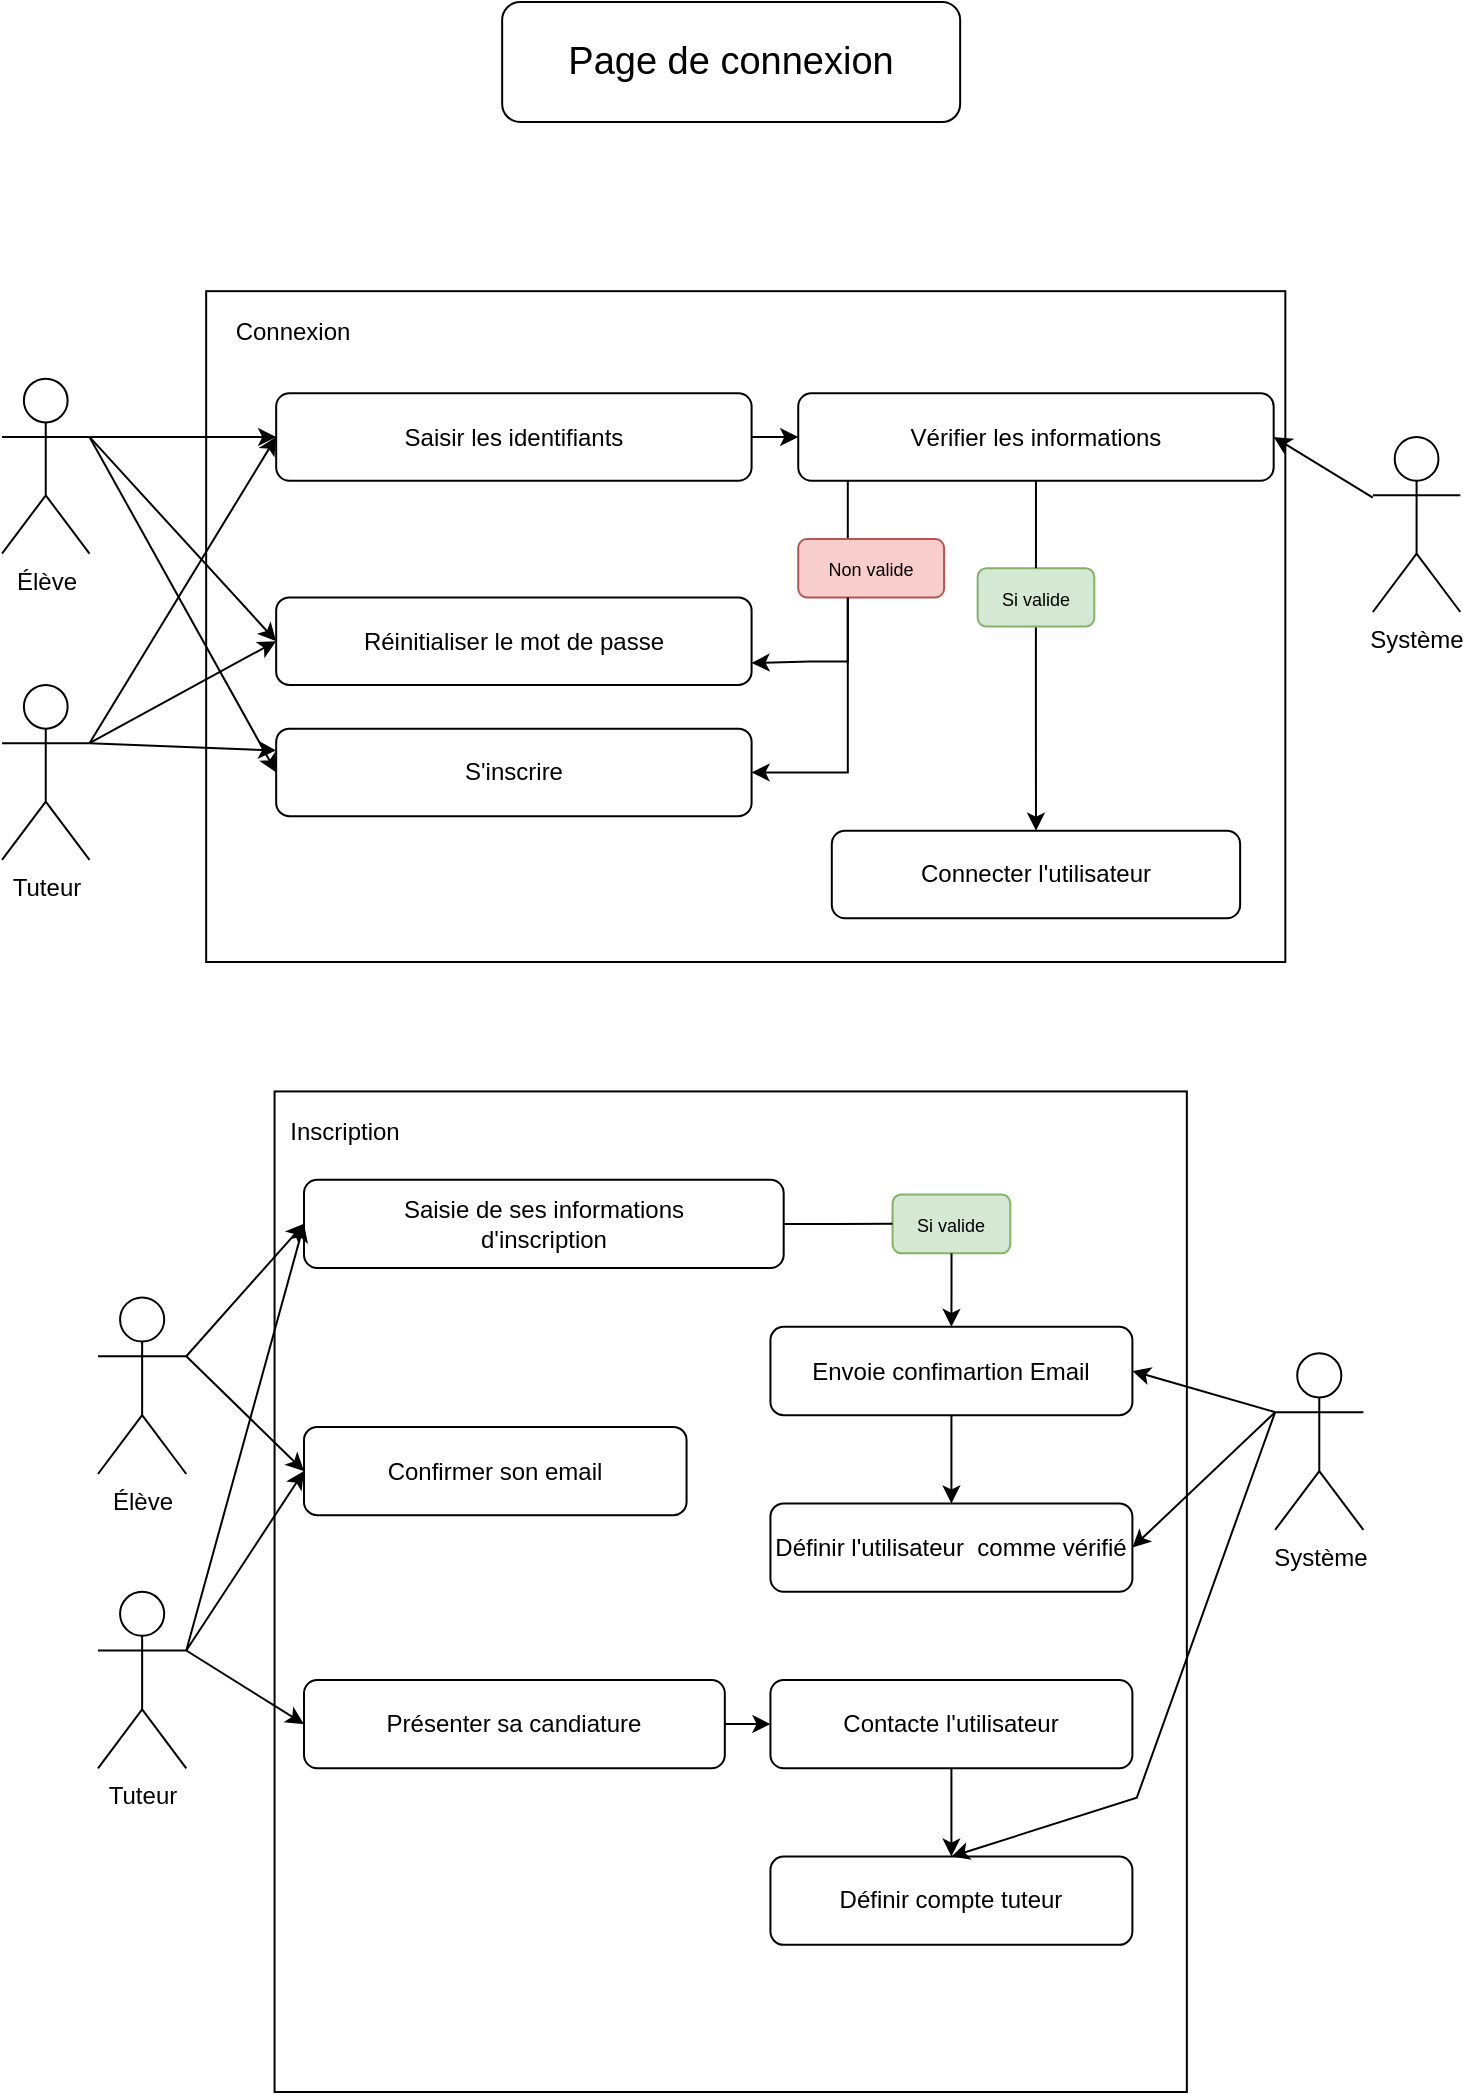 <mxfile version="15.8.7" type="device"><diagram id="euqtT4Iu_5jtrrgRJxPY" name="Page-1"><mxGraphModel dx="2031" dy="1236" grid="1" gridSize="10" guides="1" tooltips="1" connect="1" arrows="1" fold="1" page="1" pageScale="1" pageWidth="827" pageHeight="1169" math="0" shadow="0"><root><mxCell id="0"/><mxCell id="1" parent="0"/><mxCell id="zngHvWlQEzeKrOA0Q3WO-31" value="&lt;font style=&quot;font-size: 19px&quot;&gt;Page de connexion&lt;/font&gt;" style="rounded=1;whiteSpace=wrap;html=1;" parent="1" vertex="1"><mxGeometry x="299.08" y="40" width="229" height="60" as="geometry"/></mxCell><mxCell id="SieTPkq-pwzlfuYwBMPJ-8" value="" style="group" vertex="1" connectable="0" parent="1"><mxGeometry x="49" y="170" width="729.17" height="350" as="geometry"/></mxCell><mxCell id="HAJnKKO_WE9BsoDMj3L7-26" value="" style="rounded=0;whiteSpace=wrap;html=1;align=left;" parent="SieTPkq-pwzlfuYwBMPJ-8" vertex="1"><mxGeometry x="102.084" y="14.583" width="539.586" height="335.417" as="geometry"/></mxCell><mxCell id="HAJnKKO_WE9BsoDMj3L7-35" value="Élève" style="shape=umlActor;verticalLabelPosition=bottom;verticalAlign=top;html=1;outlineConnect=0;" parent="SieTPkq-pwzlfuYwBMPJ-8" vertex="1"><mxGeometry y="58.333" width="43.75" height="87.5" as="geometry"/></mxCell><mxCell id="HAJnKKO_WE9BsoDMj3L7-37" value="Tuteur" style="shape=umlActor;verticalLabelPosition=bottom;verticalAlign=top;html=1;outlineConnect=0;" parent="SieTPkq-pwzlfuYwBMPJ-8" vertex="1"><mxGeometry y="211.458" width="43.75" height="87.5" as="geometry"/></mxCell><mxCell id="HAJnKKO_WE9BsoDMj3L7-38" value="&lt;p&gt;&lt;span style=&quot;left: 112.897px ; top: 659.358px ; transform: scalex(1.14)&quot; dir=&quot;ltr&quot;&gt;&lt;font style=&quot;font-size: 12px&quot;&gt;Connexion&lt;/font&gt;&lt;/span&gt;&lt;/p&gt;" style="text;html=1;align=center;verticalAlign=middle;resizable=0;points=[];autosize=1;strokeColor=none;fillColor=none;" parent="SieTPkq-pwzlfuYwBMPJ-8" vertex="1"><mxGeometry x="110.002" y="14.58" width="70" height="40" as="geometry"/></mxCell><mxCell id="HAJnKKO_WE9BsoDMj3L7-39" value="&lt;span&gt;Saisir les identifiants&lt;/span&gt;" style="rounded=1;whiteSpace=wrap;html=1;fontFamily=Helvetica;fontSize=12;" parent="SieTPkq-pwzlfuYwBMPJ-8" vertex="1"><mxGeometry x="137.084" y="65.625" width="237.709" height="43.75" as="geometry"/></mxCell><mxCell id="HAJnKKO_WE9BsoDMj3L7-64" value="" style="endArrow=classic;html=1;rounded=0;fontSize=9;exitX=1;exitY=0.333;exitDx=0;exitDy=0;exitPerimeter=0;entryX=0;entryY=0.5;entryDx=0;entryDy=0;" parent="SieTPkq-pwzlfuYwBMPJ-8" source="HAJnKKO_WE9BsoDMj3L7-35" target="HAJnKKO_WE9BsoDMj3L7-39" edge="1"><mxGeometry width="50" height="50" relative="1" as="geometry"><mxPoint x="68.542" y="204.167" as="sourcePoint"/><mxPoint x="141.459" y="131.25" as="targetPoint"/></mxGeometry></mxCell><mxCell id="HAJnKKO_WE9BsoDMj3L7-68" value="" style="endArrow=classic;html=1;rounded=0;fontSize=9;exitX=1;exitY=0.333;exitDx=0;exitDy=0;exitPerimeter=0;entryX=0;entryY=0.5;entryDx=0;entryDy=0;" parent="SieTPkq-pwzlfuYwBMPJ-8" source="HAJnKKO_WE9BsoDMj3L7-37" target="HAJnKKO_WE9BsoDMj3L7-39" edge="1"><mxGeometry width="50" height="50" relative="1" as="geometry"><mxPoint x="68.542" y="240.625" as="sourcePoint"/><mxPoint x="199.793" y="233.333" as="targetPoint"/></mxGeometry></mxCell><mxCell id="zngHvWlQEzeKrOA0Q3WO-1" value="Système&lt;br&gt;" style="shape=umlActor;verticalLabelPosition=bottom;verticalAlign=top;html=1;outlineConnect=0;" parent="SieTPkq-pwzlfuYwBMPJ-8" vertex="1"><mxGeometry x="685.42" y="87.5" width="43.75" height="87.5" as="geometry"/></mxCell><mxCell id="zngHvWlQEzeKrOA0Q3WO-2" value="&lt;span&gt;Vérifier les informations&lt;/span&gt;" style="rounded=1;whiteSpace=wrap;html=1;fontFamily=Helvetica;fontSize=12;" parent="SieTPkq-pwzlfuYwBMPJ-8" vertex="1"><mxGeometry x="398.127" y="65.625" width="237.709" height="43.75" as="geometry"/></mxCell><mxCell id="zngHvWlQEzeKrOA0Q3WO-8" style="edgeStyle=orthogonalEdgeStyle;rounded=0;orthogonalLoop=1;jettySize=auto;html=1;" parent="SieTPkq-pwzlfuYwBMPJ-8" source="HAJnKKO_WE9BsoDMj3L7-39" target="zngHvWlQEzeKrOA0Q3WO-2" edge="1"><mxGeometry relative="1" as="geometry"/></mxCell><mxCell id="zngHvWlQEzeKrOA0Q3WO-5" value="" style="endArrow=classic;html=1;rounded=0;entryX=1;entryY=0.5;entryDx=0;entryDy=0;" parent="SieTPkq-pwzlfuYwBMPJ-8" source="zngHvWlQEzeKrOA0Q3WO-1" target="zngHvWlQEzeKrOA0Q3WO-2" edge="1"><mxGeometry width="50" height="50" relative="1" as="geometry"><mxPoint x="525.002" y="510.417" as="sourcePoint"/><mxPoint x="597.919" y="437.5" as="targetPoint"/></mxGeometry></mxCell><mxCell id="zngHvWlQEzeKrOA0Q3WO-6" value="&lt;span&gt;Connecter l'utilisateur&lt;/span&gt;" style="rounded=1;whiteSpace=wrap;html=1;fontFamily=Helvetica;fontSize=12;" parent="SieTPkq-pwzlfuYwBMPJ-8" vertex="1"><mxGeometry x="414.898" y="284.375" width="204.168" height="43.75" as="geometry"/></mxCell><mxCell id="zngHvWlQEzeKrOA0Q3WO-9" value="&lt;span&gt;Réinitialiser le mot de passe&lt;/span&gt;" style="rounded=1;whiteSpace=wrap;html=1;fontFamily=Helvetica;fontSize=12;" parent="SieTPkq-pwzlfuYwBMPJ-8" vertex="1"><mxGeometry x="137.084" y="167.708" width="237.709" height="43.75" as="geometry"/></mxCell><mxCell id="zngHvWlQEzeKrOA0Q3WO-10" value="&lt;span&gt;S'inscrire&lt;/span&gt;" style="rounded=1;whiteSpace=wrap;html=1;fontFamily=Helvetica;fontSize=12;" parent="SieTPkq-pwzlfuYwBMPJ-8" vertex="1"><mxGeometry x="137.084" y="233.333" width="237.709" height="43.75" as="geometry"/></mxCell><mxCell id="zngHvWlQEzeKrOA0Q3WO-13" style="edgeStyle=orthogonalEdgeStyle;rounded=0;orthogonalLoop=1;jettySize=auto;html=1;entryX=1;entryY=0.75;entryDx=0;entryDy=0;" parent="SieTPkq-pwzlfuYwBMPJ-8" source="zngHvWlQEzeKrOA0Q3WO-2" target="zngHvWlQEzeKrOA0Q3WO-9" edge="1"><mxGeometry relative="1" as="geometry"><Array as="points"><mxPoint x="422.919" y="199.792"/><mxPoint x="403.96" y="199.792"/></Array></mxGeometry></mxCell><mxCell id="zngHvWlQEzeKrOA0Q3WO-17" value="" style="endArrow=classic;html=1;rounded=0;fontSize=9;entryX=0;entryY=0.5;entryDx=0;entryDy=0;exitX=1;exitY=0.333;exitDx=0;exitDy=0;exitPerimeter=0;" parent="SieTPkq-pwzlfuYwBMPJ-8" source="HAJnKKO_WE9BsoDMj3L7-37" target="zngHvWlQEzeKrOA0Q3WO-9" edge="1"><mxGeometry width="50" height="50" relative="1" as="geometry"><mxPoint x="72.917" y="233.333" as="sourcePoint"/><mxPoint x="151.667" y="102.083" as="targetPoint"/></mxGeometry></mxCell><mxCell id="zngHvWlQEzeKrOA0Q3WO-18" value="" style="endArrow=classic;html=1;rounded=0;fontSize=9;entryX=0;entryY=0.25;entryDx=0;entryDy=0;exitX=1;exitY=0.333;exitDx=0;exitDy=0;exitPerimeter=0;" parent="SieTPkq-pwzlfuYwBMPJ-8" source="HAJnKKO_WE9BsoDMj3L7-37" target="zngHvWlQEzeKrOA0Q3WO-10" edge="1"><mxGeometry width="50" height="50" relative="1" as="geometry"><mxPoint x="72.917" y="233.333" as="sourcePoint"/><mxPoint x="151.667" y="204.167" as="targetPoint"/></mxGeometry></mxCell><mxCell id="zngHvWlQEzeKrOA0Q3WO-19" value="" style="endArrow=classic;html=1;rounded=0;fontSize=9;exitX=1;exitY=0.333;exitDx=0;exitDy=0;exitPerimeter=0;entryX=0;entryY=0.5;entryDx=0;entryDy=0;" parent="SieTPkq-pwzlfuYwBMPJ-8" source="HAJnKKO_WE9BsoDMj3L7-35" target="zngHvWlQEzeKrOA0Q3WO-10" edge="1"><mxGeometry width="50" height="50" relative="1" as="geometry"><mxPoint x="58.334" y="102.083" as="sourcePoint"/><mxPoint x="151.667" y="102.083" as="targetPoint"/></mxGeometry></mxCell><mxCell id="zngHvWlQEzeKrOA0Q3WO-20" value="" style="endArrow=classic;html=1;rounded=0;fontSize=9;exitX=1;exitY=0.333;exitDx=0;exitDy=0;exitPerimeter=0;entryX=0;entryY=0.5;entryDx=0;entryDy=0;" parent="SieTPkq-pwzlfuYwBMPJ-8" source="HAJnKKO_WE9BsoDMj3L7-35" target="zngHvWlQEzeKrOA0Q3WO-9" edge="1"><mxGeometry width="50" height="50" relative="1" as="geometry"><mxPoint x="58.334" y="102.083" as="sourcePoint"/><mxPoint x="151.667" y="269.792" as="targetPoint"/></mxGeometry></mxCell><mxCell id="zngHvWlQEzeKrOA0Q3WO-16" value="&lt;span&gt;&lt;font style=&quot;font-size: 9px&quot;&gt;Non valide&lt;/font&gt;&lt;/span&gt;" style="rounded=1;whiteSpace=wrap;html=1;fontFamily=Helvetica;fontSize=12;strokeColor=#b85450;fillColor=#f8cecc;" parent="SieTPkq-pwzlfuYwBMPJ-8" vertex="1"><mxGeometry x="398.127" y="138.542" width="72.917" height="29.167" as="geometry"/></mxCell><mxCell id="zngHvWlQEzeKrOA0Q3WO-14" style="edgeStyle=orthogonalEdgeStyle;rounded=0;orthogonalLoop=1;jettySize=auto;html=1;entryX=1;entryY=0.5;entryDx=0;entryDy=0;startArrow=none;" parent="SieTPkq-pwzlfuYwBMPJ-8" source="zngHvWlQEzeKrOA0Q3WO-16" target="zngHvWlQEzeKrOA0Q3WO-10" edge="1"><mxGeometry relative="1" as="geometry"><Array as="points"><mxPoint x="422.919" y="255.208"/></Array></mxGeometry></mxCell><mxCell id="SieTPkq-pwzlfuYwBMPJ-4" style="edgeStyle=orthogonalEdgeStyle;rounded=0;orthogonalLoop=1;jettySize=auto;html=1;" edge="1" parent="SieTPkq-pwzlfuYwBMPJ-8" source="zngHvWlQEzeKrOA0Q3WO-15" target="zngHvWlQEzeKrOA0Q3WO-6"><mxGeometry relative="1" as="geometry"/></mxCell><mxCell id="zngHvWlQEzeKrOA0Q3WO-15" value="&lt;span&gt;&lt;font style=&quot;font-size: 9px&quot;&gt;Si valide&lt;/font&gt;&lt;/span&gt;" style="rounded=1;whiteSpace=wrap;html=1;fontFamily=Helvetica;fontSize=12;strokeColor=#82b366;fillColor=#d5e8d4;" parent="SieTPkq-pwzlfuYwBMPJ-8" vertex="1"><mxGeometry x="487.815" y="153.125" width="58.334" height="29.167" as="geometry"/></mxCell><mxCell id="SieTPkq-pwzlfuYwBMPJ-3" value="" style="edgeStyle=orthogonalEdgeStyle;rounded=0;orthogonalLoop=1;jettySize=auto;html=1;endArrow=none;" edge="1" parent="SieTPkq-pwzlfuYwBMPJ-8" source="zngHvWlQEzeKrOA0Q3WO-2" target="zngHvWlQEzeKrOA0Q3WO-15"><mxGeometry relative="1" as="geometry"><Array as="points"/><mxPoint x="554.211" y="109.375" as="sourcePoint"/><mxPoint x="554.211" y="255.208" as="targetPoint"/></mxGeometry></mxCell><mxCell id="SieTPkq-pwzlfuYwBMPJ-9" value="" style="group" vertex="1" connectable="0" parent="1"><mxGeometry x="97" y="570" width="632.71" height="515" as="geometry"/></mxCell><mxCell id="D4VSca1YdT4HqjFj-nFp-2" value="" style="rounded=0;whiteSpace=wrap;html=1;align=left;" parent="SieTPkq-pwzlfuYwBMPJ-9" vertex="1"><mxGeometry x="88.285" y="14.714" width="456.14" height="500.286" as="geometry"/></mxCell><mxCell id="D4VSca1YdT4HqjFj-nFp-3" value="Élève" style="shape=umlActor;verticalLabelPosition=bottom;verticalAlign=top;html=1;outlineConnect=0;" parent="SieTPkq-pwzlfuYwBMPJ-9" vertex="1"><mxGeometry y="117.714" width="44.143" height="88.286" as="geometry"/></mxCell><mxCell id="D4VSca1YdT4HqjFj-nFp-5" value="&lt;p&gt;&lt;span style=&quot;left: 112.897px ; top: 659.358px ; transform: scalex(1.14)&quot; dir=&quot;ltr&quot;&gt;&lt;font style=&quot;font-size: 12px&quot;&gt;Inscription&lt;/font&gt;&lt;/span&gt;&lt;/p&gt;" style="text;html=1;align=center;verticalAlign=middle;resizable=0;points=[];autosize=1;strokeColor=none;fillColor=none;" parent="SieTPkq-pwzlfuYwBMPJ-9" vertex="1"><mxGeometry x="88.284" y="15" width="70" height="40" as="geometry"/></mxCell><mxCell id="D4VSca1YdT4HqjFj-nFp-7" value="&lt;span&gt;Saisie de ses informations&lt;br&gt;d'inscription&lt;br&gt;&lt;/span&gt;" style="rounded=1;whiteSpace=wrap;html=1;fontFamily=Helvetica;fontSize=12;" parent="SieTPkq-pwzlfuYwBMPJ-9" vertex="1"><mxGeometry x="102.999" y="58.857" width="239.841" height="44.143" as="geometry"/></mxCell><mxCell id="D4VSca1YdT4HqjFj-nFp-15" value="" style="endArrow=classic;html=1;rounded=0;fontSize=9;exitX=1;exitY=0.333;exitDx=0;exitDy=0;exitPerimeter=0;entryX=0;entryY=0.5;entryDx=0;entryDy=0;" parent="SieTPkq-pwzlfuYwBMPJ-9" source="D4VSca1YdT4HqjFj-nFp-3" target="D4VSca1YdT4HqjFj-nFp-7" edge="1"><mxGeometry width="50" height="50" relative="1" as="geometry"><mxPoint x="10.3" y="220.714" as="sourcePoint"/><mxPoint x="14.714" y="58.857" as="targetPoint"/></mxGeometry></mxCell><mxCell id="D4VSca1YdT4HqjFj-nFp-25" value="Système&lt;br&gt;" style="shape=umlActor;verticalLabelPosition=bottom;verticalAlign=top;html=1;outlineConnect=0;" parent="SieTPkq-pwzlfuYwBMPJ-9" vertex="1"><mxGeometry x="588.567" y="145.671" width="44.143" height="88.286" as="geometry"/></mxCell><mxCell id="D4VSca1YdT4HqjFj-nFp-28" value="Envoie confimartion Email" style="rounded=1;whiteSpace=wrap;html=1;fontFamily=Helvetica;fontSize=12;" parent="SieTPkq-pwzlfuYwBMPJ-9" vertex="1"><mxGeometry x="336.219" y="132.429" width="180.984" height="44.143" as="geometry"/></mxCell><mxCell id="D4VSca1YdT4HqjFj-nFp-32" value="Confirmer son email" style="rounded=1;whiteSpace=wrap;html=1;fontFamily=Helvetica;fontSize=12;" parent="SieTPkq-pwzlfuYwBMPJ-9" vertex="1"><mxGeometry x="102.999" y="182.457" width="191.284" height="44.143" as="geometry"/></mxCell><mxCell id="D4VSca1YdT4HqjFj-nFp-34" value="Définir l'utilisateur&amp;nbsp; comme vérifié" style="rounded=1;whiteSpace=wrap;html=1;fontFamily=Helvetica;fontSize=12;" parent="SieTPkq-pwzlfuYwBMPJ-9" vertex="1"><mxGeometry x="336.219" y="220.714" width="180.984" height="44.143" as="geometry"/></mxCell><mxCell id="D4VSca1YdT4HqjFj-nFp-36" value="" style="endArrow=classic;html=1;rounded=0;fontSize=9;exitX=0;exitY=0.333;exitDx=0;exitDy=0;exitPerimeter=0;entryX=1;entryY=0.5;entryDx=0;entryDy=0;" parent="SieTPkq-pwzlfuYwBMPJ-9" source="D4VSca1YdT4HqjFj-nFp-25" target="D4VSca1YdT4HqjFj-nFp-28" edge="1"><mxGeometry width="50" height="50" relative="1" as="geometry"><mxPoint x="735.709" y="222.921" as="sourcePoint"/><mxPoint x="843.123" y="200.85" as="targetPoint"/></mxGeometry></mxCell><mxCell id="zngHvWlQEzeKrOA0Q3WO-23" style="edgeStyle=orthogonalEdgeStyle;rounded=0;orthogonalLoop=1;jettySize=auto;html=1;entryX=0.5;entryY=0;entryDx=0;entryDy=0;" parent="SieTPkq-pwzlfuYwBMPJ-9" source="D4VSca1YdT4HqjFj-nFp-28" target="D4VSca1YdT4HqjFj-nFp-34" edge="1"><mxGeometry relative="1" as="geometry"/></mxCell><mxCell id="D4VSca1YdT4HqjFj-nFp-37" value="" style="endArrow=classic;html=1;rounded=0;fontSize=9;exitX=0;exitY=0.333;exitDx=0;exitDy=0;exitPerimeter=0;entryX=1;entryY=0.5;entryDx=0;entryDy=0;" parent="SieTPkq-pwzlfuYwBMPJ-9" source="D4VSca1YdT4HqjFj-nFp-25" target="D4VSca1YdT4HqjFj-nFp-34" edge="1"><mxGeometry width="50" height="50" relative="1" as="geometry"><mxPoint x="838.709" y="80.929" as="sourcePoint"/><mxPoint x="592.982" y="169.214" as="targetPoint"/></mxGeometry></mxCell><mxCell id="D4VSca1YdT4HqjFj-nFp-11" value="&lt;span&gt;&lt;font style=&quot;font-size: 9px&quot;&gt;Si valide&lt;/font&gt;&lt;/span&gt;" style="rounded=1;whiteSpace=wrap;html=1;fontFamily=Helvetica;fontSize=12;strokeColor=#82b366;fillColor=#d5e8d4;" parent="SieTPkq-pwzlfuYwBMPJ-9" vertex="1"><mxGeometry x="397.283" y="66.214" width="58.857" height="29.429" as="geometry"/></mxCell><mxCell id="D4VSca1YdT4HqjFj-nFp-39" value="" style="edgeStyle=orthogonalEdgeStyle;rounded=0;orthogonalLoop=1;jettySize=auto;html=1;endArrow=none;" parent="SieTPkq-pwzlfuYwBMPJ-9" source="D4VSca1YdT4HqjFj-nFp-7" target="D4VSca1YdT4HqjFj-nFp-11" edge="1"><mxGeometry relative="1" as="geometry"><mxPoint x="357.555" y="80.929" as="sourcePoint"/><mxPoint x="487.75" y="132.429" as="targetPoint"/></mxGeometry></mxCell><mxCell id="D4VSca1YdT4HqjFj-nFp-46" value="Présenter sa candiature" style="rounded=1;whiteSpace=wrap;html=1;fontFamily=Helvetica;fontSize=12;" parent="SieTPkq-pwzlfuYwBMPJ-9" vertex="1"><mxGeometry x="102.999" y="309" width="210.413" height="44.143" as="geometry"/></mxCell><mxCell id="D4VSca1YdT4HqjFj-nFp-38" style="edgeStyle=orthogonalEdgeStyle;rounded=0;orthogonalLoop=1;jettySize=auto;html=1;startArrow=none;" parent="SieTPkq-pwzlfuYwBMPJ-9" source="D4VSca1YdT4HqjFj-nFp-11" target="D4VSca1YdT4HqjFj-nFp-28" edge="1"><mxGeometry relative="1" as="geometry"/></mxCell><mxCell id="D4VSca1YdT4HqjFj-nFp-48" value="Tuteur" style="shape=umlActor;verticalLabelPosition=bottom;verticalAlign=top;html=1;outlineConnect=0;" parent="SieTPkq-pwzlfuYwBMPJ-9" vertex="1"><mxGeometry y="264.857" width="44.143" height="88.286" as="geometry"/></mxCell><mxCell id="zngHvWlQEzeKrOA0Q3WO-24" value="" style="endArrow=classic;html=1;rounded=0;fontSize=9;exitX=1;exitY=0.333;exitDx=0;exitDy=0;exitPerimeter=0;entryX=0;entryY=0.5;entryDx=0;entryDy=0;" parent="SieTPkq-pwzlfuYwBMPJ-9" source="D4VSca1YdT4HqjFj-nFp-3" target="D4VSca1YdT4HqjFj-nFp-32" edge="1"><mxGeometry width="50" height="50" relative="1" as="geometry"><mxPoint x="58.857" y="161.857" as="sourcePoint"/><mxPoint x="117.713" y="95.643" as="targetPoint"/></mxGeometry></mxCell><mxCell id="zngHvWlQEzeKrOA0Q3WO-25" value="" style="endArrow=classic;html=1;rounded=0;fontSize=9;entryX=0;entryY=0.5;entryDx=0;entryDy=0;exitX=1;exitY=0.333;exitDx=0;exitDy=0;exitPerimeter=0;" parent="SieTPkq-pwzlfuYwBMPJ-9" source="D4VSca1YdT4HqjFj-nFp-48" target="D4VSca1YdT4HqjFj-nFp-46" edge="1"><mxGeometry width="50" height="50" relative="1" as="geometry"><mxPoint x="73.571" y="367.857" as="sourcePoint"/><mxPoint x="102.999" y="441.429" as="targetPoint"/></mxGeometry></mxCell><mxCell id="zngHvWlQEzeKrOA0Q3WO-26" value="" style="endArrow=classic;html=1;rounded=0;fontSize=9;entryX=0;entryY=0.5;entryDx=0;entryDy=0;exitX=1;exitY=0.333;exitDx=0;exitDy=0;exitPerimeter=0;" parent="SieTPkq-pwzlfuYwBMPJ-9" source="D4VSca1YdT4HqjFj-nFp-48" target="D4VSca1YdT4HqjFj-nFp-32" edge="1"><mxGeometry width="50" height="50" relative="1" as="geometry"><mxPoint x="73.571" y="294.286" as="sourcePoint"/><mxPoint x="117.713" y="345.786" as="targetPoint"/></mxGeometry></mxCell><mxCell id="zngHvWlQEzeKrOA0Q3WO-27" value="" style="endArrow=classic;html=1;rounded=0;fontSize=9;entryX=0;entryY=0.5;entryDx=0;entryDy=0;exitX=1;exitY=0.333;exitDx=0;exitDy=0;exitPerimeter=0;" parent="SieTPkq-pwzlfuYwBMPJ-9" source="D4VSca1YdT4HqjFj-nFp-48" target="D4VSca1YdT4HqjFj-nFp-7" edge="1"><mxGeometry width="50" height="50" relative="1" as="geometry"><mxPoint x="58.857" y="309" as="sourcePoint"/><mxPoint x="117.713" y="219.243" as="targetPoint"/></mxGeometry></mxCell><mxCell id="zngHvWlQEzeKrOA0Q3WO-28" value="Définir compte tuteur" style="rounded=1;whiteSpace=wrap;html=1;fontFamily=Helvetica;fontSize=12;" parent="SieTPkq-pwzlfuYwBMPJ-9" vertex="1"><mxGeometry x="336.218" y="397.286" width="180.984" height="44.143" as="geometry"/></mxCell><mxCell id="zngHvWlQEzeKrOA0Q3WO-29" value="" style="endArrow=classic;html=1;rounded=0;fontSize=9;exitX=0;exitY=0.333;exitDx=0;exitDy=0;exitPerimeter=0;entryX=0.5;entryY=0;entryDx=0;entryDy=0;" parent="SieTPkq-pwzlfuYwBMPJ-9" source="D4VSca1YdT4HqjFj-nFp-25" target="zngHvWlQEzeKrOA0Q3WO-28" edge="1"><mxGeometry width="50" height="50" relative="1" as="geometry"><mxPoint x="603.282" y="189.814" as="sourcePoint"/><mxPoint x="531.918" y="257.5" as="targetPoint"/><Array as="points"><mxPoint x="519.411" y="367.857"/></Array></mxGeometry></mxCell><mxCell id="SieTPkq-pwzlfuYwBMPJ-10" style="edgeStyle=orthogonalEdgeStyle;rounded=0;orthogonalLoop=1;jettySize=auto;html=1;" edge="1" parent="SieTPkq-pwzlfuYwBMPJ-9" source="SieTPkq-pwzlfuYwBMPJ-5" target="zngHvWlQEzeKrOA0Q3WO-28"><mxGeometry relative="1" as="geometry"/></mxCell><mxCell id="SieTPkq-pwzlfuYwBMPJ-5" value="Contacte l'utilisateur" style="rounded=1;whiteSpace=wrap;html=1;fontFamily=Helvetica;fontSize=12;" vertex="1" parent="SieTPkq-pwzlfuYwBMPJ-9"><mxGeometry x="336.219" y="309" width="180.984" height="44.143" as="geometry"/></mxCell><mxCell id="SieTPkq-pwzlfuYwBMPJ-7" style="edgeStyle=orthogonalEdgeStyle;rounded=0;orthogonalLoop=1;jettySize=auto;html=1;entryX=0;entryY=0.5;entryDx=0;entryDy=0;" edge="1" parent="SieTPkq-pwzlfuYwBMPJ-9" source="D4VSca1YdT4HqjFj-nFp-46" target="SieTPkq-pwzlfuYwBMPJ-5"><mxGeometry relative="1" as="geometry"/></mxCell></root></mxGraphModel></diagram></mxfile>